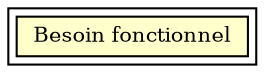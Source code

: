 digraph a {
size="8,20";
rankdir=LR;
node [height=0 style="filled", shape="box", font="Helvetica-Bold", fontsize="10", color="#00000"];
"Besoin_fonctionnel" [URL="http://smw.learning-socle.org/index.php/Cat%C3%A9gorie:Besoin_fonctionnel",peripheries=2,label="Besoin fonctionnel",fillcolor="#FFFFCC"];
}
